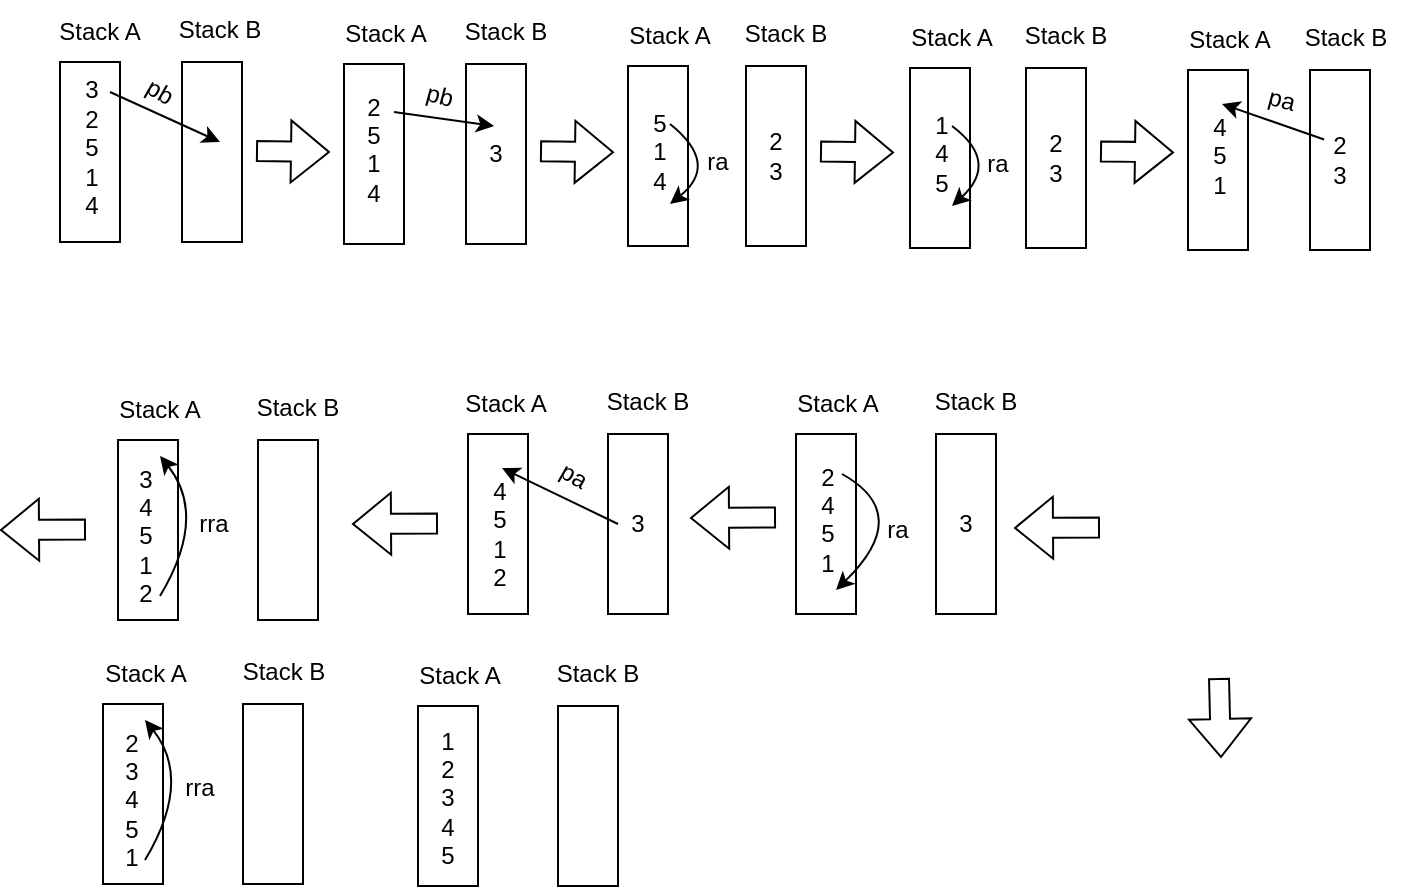<mxfile version="26.2.14">
  <diagram name="Page-1" id="JHkMMfTYENx-ZfjOI_LQ">
    <mxGraphModel dx="651" dy="329" grid="1" gridSize="10" guides="1" tooltips="1" connect="1" arrows="1" fold="1" page="1" pageScale="1" pageWidth="827" pageHeight="1169" math="0" shadow="0">
      <root>
        <mxCell id="0" />
        <mxCell id="1" parent="0" />
        <mxCell id="4P7MWwu41EraKO95r6xE-1" value="" style="rounded=0;whiteSpace=wrap;html=1;" vertex="1" parent="1">
          <mxGeometry x="70" y="70" width="30" height="90" as="geometry" />
        </mxCell>
        <mxCell id="4P7MWwu41EraKO95r6xE-3" value="Stack A" style="text;html=1;align=center;verticalAlign=middle;whiteSpace=wrap;rounded=0;" vertex="1" parent="1">
          <mxGeometry x="60" y="40" width="60" height="30" as="geometry" />
        </mxCell>
        <mxCell id="4P7MWwu41EraKO95r6xE-4" value="Stack B" style="text;html=1;align=center;verticalAlign=middle;whiteSpace=wrap;rounded=0;" vertex="1" parent="1">
          <mxGeometry x="120" y="39" width="60" height="30" as="geometry" />
        </mxCell>
        <mxCell id="4P7MWwu41EraKO95r6xE-9" value="3&lt;div&gt;2&lt;/div&gt;&lt;div&gt;5&lt;/div&gt;&lt;div&gt;1&lt;/div&gt;&lt;div&gt;4&lt;/div&gt;&lt;div&gt;&lt;br&gt;&lt;/div&gt;" style="text;html=1;align=center;verticalAlign=middle;whiteSpace=wrap;rounded=0;" vertex="1" parent="1">
          <mxGeometry x="71" y="82" width="30" height="76" as="geometry" />
        </mxCell>
        <mxCell id="4P7MWwu41EraKO95r6xE-11" value="" style="rounded=0;whiteSpace=wrap;html=1;" vertex="1" parent="1">
          <mxGeometry x="131" y="70" width="30" height="90" as="geometry" />
        </mxCell>
        <mxCell id="4P7MWwu41EraKO95r6xE-12" value="" style="shape=flexArrow;endArrow=classic;html=1;rounded=0;" edge="1" parent="1">
          <mxGeometry width="50" height="50" relative="1" as="geometry">
            <mxPoint x="168" y="114.5" as="sourcePoint" />
            <mxPoint x="205" y="115" as="targetPoint" />
          </mxGeometry>
        </mxCell>
        <mxCell id="4P7MWwu41EraKO95r6xE-13" value="pb" style="text;html=1;align=center;verticalAlign=middle;whiteSpace=wrap;rounded=0;rotation=30;" vertex="1" parent="1">
          <mxGeometry x="90" y="70" width="60" height="30" as="geometry" />
        </mxCell>
        <mxCell id="4P7MWwu41EraKO95r6xE-22" value="" style="rounded=0;whiteSpace=wrap;html=1;" vertex="1" parent="1">
          <mxGeometry x="212" y="71" width="30" height="90" as="geometry" />
        </mxCell>
        <mxCell id="4P7MWwu41EraKO95r6xE-23" value="Stack A" style="text;html=1;align=center;verticalAlign=middle;whiteSpace=wrap;rounded=0;" vertex="1" parent="1">
          <mxGeometry x="203" y="41" width="60" height="30" as="geometry" />
        </mxCell>
        <mxCell id="4P7MWwu41EraKO95r6xE-24" value="Stack B" style="text;html=1;align=center;verticalAlign=middle;whiteSpace=wrap;rounded=0;" vertex="1" parent="1">
          <mxGeometry x="263" y="40" width="60" height="30" as="geometry" />
        </mxCell>
        <mxCell id="4P7MWwu41EraKO95r6xE-25" value="&lt;span style=&quot;background-color: transparent; color: light-dark(rgb(0, 0, 0), rgb(255, 255, 255));&quot;&gt;2&lt;/span&gt;&lt;div&gt;5&lt;/div&gt;&lt;div&gt;1&lt;/div&gt;&lt;div&gt;4&lt;/div&gt;&lt;div&gt;&lt;br&gt;&lt;/div&gt;" style="text;html=1;align=center;verticalAlign=middle;whiteSpace=wrap;rounded=0;" vertex="1" parent="1">
          <mxGeometry x="212" y="83" width="30" height="76" as="geometry" />
        </mxCell>
        <mxCell id="4P7MWwu41EraKO95r6xE-26" value="" style="rounded=0;whiteSpace=wrap;html=1;" vertex="1" parent="1">
          <mxGeometry x="273" y="71" width="30" height="90" as="geometry" />
        </mxCell>
        <mxCell id="4P7MWwu41EraKO95r6xE-29" value="3" style="text;html=1;align=center;verticalAlign=middle;whiteSpace=wrap;rounded=0;" vertex="1" parent="1">
          <mxGeometry x="278" y="101" width="20" height="30" as="geometry" />
        </mxCell>
        <mxCell id="4P7MWwu41EraKO95r6xE-30" value="" style="endArrow=classic;html=1;rounded=0;" edge="1" parent="1">
          <mxGeometry width="50" height="50" relative="1" as="geometry">
            <mxPoint x="95" y="85" as="sourcePoint" />
            <mxPoint x="150" y="110" as="targetPoint" />
          </mxGeometry>
        </mxCell>
        <mxCell id="4P7MWwu41EraKO95r6xE-38" value="" style="endArrow=classic;html=1;rounded=0;entryX=1;entryY=0.75;entryDx=0;entryDy=0;" edge="1" parent="1" target="4P7MWwu41EraKO95r6xE-39">
          <mxGeometry width="50" height="50" relative="1" as="geometry">
            <mxPoint x="237" y="95" as="sourcePoint" />
            <mxPoint x="294.2" y="104.21" as="targetPoint" />
          </mxGeometry>
        </mxCell>
        <mxCell id="4P7MWwu41EraKO95r6xE-39" value="pb" style="text;html=1;align=center;verticalAlign=middle;whiteSpace=wrap;rounded=0;rotation=15;" vertex="1" parent="1">
          <mxGeometry x="230" y="72" width="60" height="30" as="geometry" />
        </mxCell>
        <mxCell id="4P7MWwu41EraKO95r6xE-55" value="" style="rounded=0;whiteSpace=wrap;html=1;" vertex="1" parent="1">
          <mxGeometry x="354" y="72" width="30" height="90" as="geometry" />
        </mxCell>
        <mxCell id="4P7MWwu41EraKO95r6xE-56" value="Stack A" style="text;html=1;align=center;verticalAlign=middle;whiteSpace=wrap;rounded=0;" vertex="1" parent="1">
          <mxGeometry x="345" y="42" width="60" height="30" as="geometry" />
        </mxCell>
        <mxCell id="4P7MWwu41EraKO95r6xE-57" value="Stack B" style="text;html=1;align=center;verticalAlign=middle;whiteSpace=wrap;rounded=0;" vertex="1" parent="1">
          <mxGeometry x="403" y="41" width="60" height="30" as="geometry" />
        </mxCell>
        <mxCell id="4P7MWwu41EraKO95r6xE-58" value="&lt;span style=&quot;background-color: transparent; color: light-dark(rgb(0, 0, 0), rgb(255, 255, 255));&quot;&gt;5&lt;/span&gt;&lt;div&gt;1&lt;/div&gt;&lt;div&gt;4&lt;/div&gt;&lt;div&gt;&lt;br&gt;&lt;/div&gt;" style="text;html=1;align=center;verticalAlign=middle;whiteSpace=wrap;rounded=0;" vertex="1" parent="1">
          <mxGeometry x="355" y="84" width="30" height="76" as="geometry" />
        </mxCell>
        <mxCell id="4P7MWwu41EraKO95r6xE-59" value="" style="rounded=0;whiteSpace=wrap;html=1;" vertex="1" parent="1">
          <mxGeometry x="413" y="72" width="30" height="90" as="geometry" />
        </mxCell>
        <mxCell id="4P7MWwu41EraKO95r6xE-61" value="2&lt;div&gt;3&lt;/div&gt;" style="text;html=1;align=center;verticalAlign=middle;whiteSpace=wrap;rounded=0;" vertex="1" parent="1">
          <mxGeometry x="418" y="102" width="20" height="30" as="geometry" />
        </mxCell>
        <mxCell id="4P7MWwu41EraKO95r6xE-74" value="" style="curved=1;endArrow=classic;html=1;rounded=0;" edge="1" parent="1">
          <mxGeometry width="50" height="50" relative="1" as="geometry">
            <mxPoint x="375" y="101" as="sourcePoint" />
            <mxPoint x="375" y="141" as="targetPoint" />
            <Array as="points">
              <mxPoint x="400" y="121" />
            </Array>
          </mxGeometry>
        </mxCell>
        <mxCell id="4P7MWwu41EraKO95r6xE-75" value="ra" style="text;html=1;align=center;verticalAlign=middle;whiteSpace=wrap;rounded=0;" vertex="1" parent="1">
          <mxGeometry x="369" y="105" width="60" height="30" as="geometry" />
        </mxCell>
        <mxCell id="4P7MWwu41EraKO95r6xE-76" value="" style="rounded=0;whiteSpace=wrap;html=1;" vertex="1" parent="1">
          <mxGeometry x="495" y="73" width="30" height="90" as="geometry" />
        </mxCell>
        <mxCell id="4P7MWwu41EraKO95r6xE-77" value="Stack A" style="text;html=1;align=center;verticalAlign=middle;whiteSpace=wrap;rounded=0;" vertex="1" parent="1">
          <mxGeometry x="486" y="43" width="60" height="30" as="geometry" />
        </mxCell>
        <mxCell id="4P7MWwu41EraKO95r6xE-78" value="Stack B" style="text;html=1;align=center;verticalAlign=middle;whiteSpace=wrap;rounded=0;" vertex="1" parent="1">
          <mxGeometry x="543" y="42" width="60" height="30" as="geometry" />
        </mxCell>
        <mxCell id="4P7MWwu41EraKO95r6xE-79" value="&lt;span style=&quot;background-color: transparent; color: light-dark(rgb(0, 0, 0), rgb(255, 255, 255));&quot;&gt;1&lt;/span&gt;&lt;div data-l-s=&quot;14385&quot;&gt;4&lt;/div&gt;&lt;div&gt;5&lt;/div&gt;" style="text;html=1;align=center;verticalAlign=middle;whiteSpace=wrap;rounded=0;" vertex="1" parent="1">
          <mxGeometry x="496" y="78" width="30" height="76" as="geometry" />
        </mxCell>
        <mxCell id="4P7MWwu41EraKO95r6xE-80" value="" style="rounded=0;whiteSpace=wrap;html=1;" vertex="1" parent="1">
          <mxGeometry x="553" y="73" width="30" height="90" as="geometry" />
        </mxCell>
        <mxCell id="4P7MWwu41EraKO95r6xE-81" value="" style="shape=flexArrow;endArrow=classic;html=1;rounded=0;" edge="1" parent="1">
          <mxGeometry width="50" height="50" relative="1" as="geometry">
            <mxPoint x="649.5" y="378" as="sourcePoint" />
            <mxPoint x="650.5" y="418" as="targetPoint" />
          </mxGeometry>
        </mxCell>
        <mxCell id="4P7MWwu41EraKO95r6xE-82" value="2&lt;div&gt;3&lt;/div&gt;" style="text;html=1;align=center;verticalAlign=middle;whiteSpace=wrap;rounded=0;" vertex="1" parent="1">
          <mxGeometry x="558" y="103" width="20" height="30" as="geometry" />
        </mxCell>
        <mxCell id="4P7MWwu41EraKO95r6xE-83" value="" style="curved=1;endArrow=classic;html=1;rounded=0;" edge="1" parent="1">
          <mxGeometry width="50" height="50" relative="1" as="geometry">
            <mxPoint x="516" y="102" as="sourcePoint" />
            <mxPoint x="516" y="142" as="targetPoint" />
            <Array as="points">
              <mxPoint x="540" y="120" />
            </Array>
          </mxGeometry>
        </mxCell>
        <mxCell id="4P7MWwu41EraKO95r6xE-84" value="ra" style="text;html=1;align=center;verticalAlign=middle;whiteSpace=wrap;rounded=0;" vertex="1" parent="1">
          <mxGeometry x="509" y="106" width="60" height="30" as="geometry" />
        </mxCell>
        <mxCell id="4P7MWwu41EraKO95r6xE-85" value="" style="rounded=0;whiteSpace=wrap;html=1;" vertex="1" parent="1">
          <mxGeometry x="634" y="74" width="30" height="90" as="geometry" />
        </mxCell>
        <mxCell id="4P7MWwu41EraKO95r6xE-86" value="Stack A" style="text;html=1;align=center;verticalAlign=middle;whiteSpace=wrap;rounded=0;" vertex="1" parent="1">
          <mxGeometry x="625" y="44" width="60" height="30" as="geometry" />
        </mxCell>
        <mxCell id="4P7MWwu41EraKO95r6xE-87" value="Stack B" style="text;html=1;align=center;verticalAlign=middle;whiteSpace=wrap;rounded=0;" vertex="1" parent="1">
          <mxGeometry x="683" y="43" width="60" height="30" as="geometry" />
        </mxCell>
        <mxCell id="4P7MWwu41EraKO95r6xE-88" value="4&lt;div&gt;5&lt;/div&gt;&lt;div&gt;1&lt;br&gt;&lt;div&gt;&lt;br&gt;&lt;/div&gt;&lt;/div&gt;" style="text;html=1;align=center;verticalAlign=middle;whiteSpace=wrap;rounded=0;" vertex="1" parent="1">
          <mxGeometry x="635" y="86" width="30" height="76" as="geometry" />
        </mxCell>
        <mxCell id="4P7MWwu41EraKO95r6xE-89" value="" style="rounded=0;whiteSpace=wrap;html=1;" vertex="1" parent="1">
          <mxGeometry x="695" y="74" width="30" height="90" as="geometry" />
        </mxCell>
        <mxCell id="4P7MWwu41EraKO95r6xE-91" value="2&lt;div&gt;3&lt;/div&gt;" style="text;html=1;align=center;verticalAlign=middle;whiteSpace=wrap;rounded=0;" vertex="1" parent="1">
          <mxGeometry x="700" y="104" width="20" height="30" as="geometry" />
        </mxCell>
        <mxCell id="4P7MWwu41EraKO95r6xE-94" value="" style="endArrow=classic;html=1;rounded=0;exitX=0.103;exitY=0.158;exitDx=0;exitDy=0;exitPerimeter=0;" edge="1" parent="1" source="4P7MWwu41EraKO95r6xE-91">
          <mxGeometry width="50" height="50" relative="1" as="geometry">
            <mxPoint x="713" y="112" as="sourcePoint" />
            <mxPoint x="651" y="91" as="targetPoint" />
          </mxGeometry>
        </mxCell>
        <mxCell id="4P7MWwu41EraKO95r6xE-95" value="pa" style="text;html=1;align=center;verticalAlign=middle;whiteSpace=wrap;rounded=0;rotation=15;" vertex="1" parent="1">
          <mxGeometry x="651" y="74" width="60" height="30" as="geometry" />
        </mxCell>
        <mxCell id="4P7MWwu41EraKO95r6xE-96" value="" style="rounded=0;whiteSpace=wrap;html=1;" vertex="1" parent="1">
          <mxGeometry x="438" y="256" width="30" height="90" as="geometry" />
        </mxCell>
        <mxCell id="4P7MWwu41EraKO95r6xE-97" value="Stack A" style="text;html=1;align=center;verticalAlign=middle;whiteSpace=wrap;rounded=0;" vertex="1" parent="1">
          <mxGeometry x="429" y="226" width="60" height="30" as="geometry" />
        </mxCell>
        <mxCell id="4P7MWwu41EraKO95r6xE-98" value="Stack B" style="text;html=1;align=center;verticalAlign=middle;whiteSpace=wrap;rounded=0;" vertex="1" parent="1">
          <mxGeometry x="498" y="225" width="60" height="30" as="geometry" />
        </mxCell>
        <mxCell id="4P7MWwu41EraKO95r6xE-99" value="&lt;span style=&quot;background-color: transparent; color: light-dark(rgb(0, 0, 0), rgb(255, 255, 255));&quot;&gt;2&lt;/span&gt;&lt;div&gt;4&lt;/div&gt;&lt;div&gt;5&lt;/div&gt;&lt;div&gt;1&lt;br&gt;&lt;div&gt;&lt;br&gt;&lt;/div&gt;&lt;/div&gt;" style="text;html=1;align=center;verticalAlign=middle;whiteSpace=wrap;rounded=0;" vertex="1" parent="1">
          <mxGeometry x="439" y="268" width="30" height="76" as="geometry" />
        </mxCell>
        <mxCell id="4P7MWwu41EraKO95r6xE-100" value="" style="rounded=0;whiteSpace=wrap;html=1;" vertex="1" parent="1">
          <mxGeometry x="508" y="256" width="30" height="90" as="geometry" />
        </mxCell>
        <mxCell id="4P7MWwu41EraKO95r6xE-101" value="" style="shape=flexArrow;endArrow=classic;html=1;rounded=0;" edge="1" parent="1">
          <mxGeometry width="50" height="50" relative="1" as="geometry">
            <mxPoint x="590" y="302.75" as="sourcePoint" />
            <mxPoint x="547" y="303" as="targetPoint" />
          </mxGeometry>
        </mxCell>
        <mxCell id="4P7MWwu41EraKO95r6xE-102" value="&lt;div&gt;3&lt;/div&gt;" style="text;html=1;align=center;verticalAlign=middle;whiteSpace=wrap;rounded=0;" vertex="1" parent="1">
          <mxGeometry x="513" y="286" width="20" height="30" as="geometry" />
        </mxCell>
        <mxCell id="4P7MWwu41EraKO95r6xE-103" value="" style="curved=1;endArrow=classic;html=1;rounded=0;entryX=0.533;entryY=0.908;entryDx=0;entryDy=0;entryPerimeter=0;" edge="1" parent="1">
          <mxGeometry width="50" height="50" relative="1" as="geometry">
            <mxPoint x="461" y="276" as="sourcePoint" />
            <mxPoint x="457.99" y="334.008" as="targetPoint" />
            <Array as="points">
              <mxPoint x="497" y="296" />
            </Array>
          </mxGeometry>
        </mxCell>
        <mxCell id="4P7MWwu41EraKO95r6xE-104" value="ra" style="text;html=1;align=center;verticalAlign=middle;whiteSpace=wrap;rounded=0;" vertex="1" parent="1">
          <mxGeometry x="459" y="289" width="60" height="30" as="geometry" />
        </mxCell>
        <mxCell id="4P7MWwu41EraKO95r6xE-105" value="" style="rounded=0;whiteSpace=wrap;html=1;" vertex="1" parent="1">
          <mxGeometry x="274" y="256" width="30" height="90" as="geometry" />
        </mxCell>
        <mxCell id="4P7MWwu41EraKO95r6xE-106" value="Stack A" style="text;html=1;align=center;verticalAlign=middle;whiteSpace=wrap;rounded=0;" vertex="1" parent="1">
          <mxGeometry x="263" y="226" width="60" height="30" as="geometry" />
        </mxCell>
        <mxCell id="4P7MWwu41EraKO95r6xE-107" value="Stack B" style="text;html=1;align=center;verticalAlign=middle;whiteSpace=wrap;rounded=0;" vertex="1" parent="1">
          <mxGeometry x="334" y="225" width="60" height="30" as="geometry" />
        </mxCell>
        <mxCell id="4P7MWwu41EraKO95r6xE-108" value="&lt;div&gt;&lt;div&gt;4&lt;/div&gt;&lt;/div&gt;&lt;div&gt;5&lt;/div&gt;&lt;div&gt;1&lt;/div&gt;&lt;div&gt;2&lt;/div&gt;" style="text;html=1;align=center;verticalAlign=middle;whiteSpace=wrap;rounded=0;" vertex="1" parent="1">
          <mxGeometry x="275" y="268" width="30" height="76" as="geometry" />
        </mxCell>
        <mxCell id="4P7MWwu41EraKO95r6xE-109" value="" style="rounded=0;whiteSpace=wrap;html=1;" vertex="1" parent="1">
          <mxGeometry x="344" y="256" width="30" height="90" as="geometry" />
        </mxCell>
        <mxCell id="4P7MWwu41EraKO95r6xE-110" value="3" style="text;html=1;align=center;verticalAlign=middle;whiteSpace=wrap;rounded=0;" vertex="1" parent="1">
          <mxGeometry x="349" y="286" width="20" height="30" as="geometry" />
        </mxCell>
        <mxCell id="4P7MWwu41EraKO95r6xE-111" value="" style="endArrow=classic;html=1;rounded=0;exitX=0;exitY=0.5;exitDx=0;exitDy=0;" edge="1" parent="1" source="4P7MWwu41EraKO95r6xE-110">
          <mxGeometry width="50" height="50" relative="1" as="geometry">
            <mxPoint x="353" y="294" as="sourcePoint" />
            <mxPoint x="291" y="273" as="targetPoint" />
          </mxGeometry>
        </mxCell>
        <mxCell id="4P7MWwu41EraKO95r6xE-112" value="pa" style="text;html=1;align=center;verticalAlign=middle;whiteSpace=wrap;rounded=0;rotation=30;" vertex="1" parent="1">
          <mxGeometry x="297" y="262" width="60" height="30" as="geometry" />
        </mxCell>
        <mxCell id="4P7MWwu41EraKO95r6xE-113" value="" style="shape=flexArrow;endArrow=classic;html=1;rounded=0;" edge="1" parent="1">
          <mxGeometry width="50" height="50" relative="1" as="geometry">
            <mxPoint x="259" y="300.75" as="sourcePoint" />
            <mxPoint x="216" y="301" as="targetPoint" />
          </mxGeometry>
        </mxCell>
        <mxCell id="4P7MWwu41EraKO95r6xE-114" value="" style="shape=flexArrow;endArrow=classic;html=1;rounded=0;" edge="1" parent="1">
          <mxGeometry width="50" height="50" relative="1" as="geometry">
            <mxPoint x="428" y="297.75" as="sourcePoint" />
            <mxPoint x="385" y="298" as="targetPoint" />
          </mxGeometry>
        </mxCell>
        <mxCell id="4P7MWwu41EraKO95r6xE-115" value="" style="rounded=0;whiteSpace=wrap;html=1;" vertex="1" parent="1">
          <mxGeometry x="99" y="259" width="30" height="90" as="geometry" />
        </mxCell>
        <mxCell id="4P7MWwu41EraKO95r6xE-116" value="Stack A" style="text;html=1;align=center;verticalAlign=middle;whiteSpace=wrap;rounded=0;" vertex="1" parent="1">
          <mxGeometry x="90" y="229" width="60" height="30" as="geometry" />
        </mxCell>
        <mxCell id="4P7MWwu41EraKO95r6xE-117" value="Stack B" style="text;html=1;align=center;verticalAlign=middle;whiteSpace=wrap;rounded=0;" vertex="1" parent="1">
          <mxGeometry x="159" y="228" width="60" height="30" as="geometry" />
        </mxCell>
        <mxCell id="4P7MWwu41EraKO95r6xE-118" value="&lt;div&gt;&lt;div&gt;3&lt;/div&gt;&lt;/div&gt;&lt;div&gt;4&lt;/div&gt;&lt;div&gt;5&lt;/div&gt;&lt;div&gt;1&lt;/div&gt;&lt;div&gt;2&lt;/div&gt;" style="text;html=1;align=center;verticalAlign=middle;whiteSpace=wrap;rounded=0;" vertex="1" parent="1">
          <mxGeometry x="98" y="269" width="30" height="76" as="geometry" />
        </mxCell>
        <mxCell id="4P7MWwu41EraKO95r6xE-119" value="" style="rounded=0;whiteSpace=wrap;html=1;" vertex="1" parent="1">
          <mxGeometry x="169" y="259" width="30" height="90" as="geometry" />
        </mxCell>
        <mxCell id="4P7MWwu41EraKO95r6xE-123" value="" style="shape=flexArrow;endArrow=classic;html=1;rounded=0;" edge="1" parent="1">
          <mxGeometry width="50" height="50" relative="1" as="geometry">
            <mxPoint x="83" y="303.75" as="sourcePoint" />
            <mxPoint x="40" y="304" as="targetPoint" />
          </mxGeometry>
        </mxCell>
        <mxCell id="4P7MWwu41EraKO95r6xE-124" value="" style="curved=1;endArrow=classic;html=1;rounded=0;" edge="1" parent="1">
          <mxGeometry width="50" height="50" relative="1" as="geometry">
            <mxPoint x="120" y="337" as="sourcePoint" />
            <mxPoint x="120" y="267" as="targetPoint" />
            <Array as="points">
              <mxPoint x="144" y="297" />
            </Array>
          </mxGeometry>
        </mxCell>
        <mxCell id="4P7MWwu41EraKO95r6xE-125" value="rra" style="text;html=1;align=center;verticalAlign=middle;whiteSpace=wrap;rounded=0;" vertex="1" parent="1">
          <mxGeometry x="117" y="286" width="60" height="30" as="geometry" />
        </mxCell>
        <mxCell id="4P7MWwu41EraKO95r6xE-126" value="" style="rounded=0;whiteSpace=wrap;html=1;" vertex="1" parent="1">
          <mxGeometry x="91.5" y="391" width="30" height="90" as="geometry" />
        </mxCell>
        <mxCell id="4P7MWwu41EraKO95r6xE-127" value="Stack A" style="text;html=1;align=center;verticalAlign=middle;whiteSpace=wrap;rounded=0;" vertex="1" parent="1">
          <mxGeometry x="82.5" y="361" width="60" height="30" as="geometry" />
        </mxCell>
        <mxCell id="4P7MWwu41EraKO95r6xE-128" value="Stack B" style="text;html=1;align=center;verticalAlign=middle;whiteSpace=wrap;rounded=0;" vertex="1" parent="1">
          <mxGeometry x="151.5" y="360" width="60" height="30" as="geometry" />
        </mxCell>
        <mxCell id="4P7MWwu41EraKO95r6xE-129" value="&lt;div&gt;&lt;div data-l-s=&quot;68805&quot;&gt;2&lt;/div&gt;&lt;div data-l-s=&quot;68805&quot;&gt;3&lt;/div&gt;&lt;/div&gt;&lt;div&gt;4&lt;/div&gt;&lt;div&gt;5&lt;/div&gt;&lt;div&gt;1&lt;/div&gt;" style="text;html=1;align=center;verticalAlign=middle;whiteSpace=wrap;rounded=0;" vertex="1" parent="1">
          <mxGeometry x="90.5" y="401" width="30" height="76" as="geometry" />
        </mxCell>
        <mxCell id="4P7MWwu41EraKO95r6xE-130" value="" style="rounded=0;whiteSpace=wrap;html=1;" vertex="1" parent="1">
          <mxGeometry x="161.5" y="391" width="30" height="90" as="geometry" />
        </mxCell>
        <mxCell id="4P7MWwu41EraKO95r6xE-131" value="" style="curved=1;endArrow=classic;html=1;rounded=0;" edge="1" parent="1">
          <mxGeometry width="50" height="50" relative="1" as="geometry">
            <mxPoint x="112.5" y="469" as="sourcePoint" />
            <mxPoint x="112.5" y="399" as="targetPoint" />
            <Array as="points">
              <mxPoint x="136.5" y="429" />
            </Array>
          </mxGeometry>
        </mxCell>
        <mxCell id="4P7MWwu41EraKO95r6xE-132" value="rra" style="text;html=1;align=center;verticalAlign=middle;whiteSpace=wrap;rounded=0;" vertex="1" parent="1">
          <mxGeometry x="109.5" y="418" width="60" height="30" as="geometry" />
        </mxCell>
        <mxCell id="4P7MWwu41EraKO95r6xE-133" value="" style="rounded=0;whiteSpace=wrap;html=1;" vertex="1" parent="1">
          <mxGeometry x="249" y="392" width="30" height="90" as="geometry" />
        </mxCell>
        <mxCell id="4P7MWwu41EraKO95r6xE-134" value="Stack A" style="text;html=1;align=center;verticalAlign=middle;whiteSpace=wrap;rounded=0;" vertex="1" parent="1">
          <mxGeometry x="240" y="362" width="60" height="30" as="geometry" />
        </mxCell>
        <mxCell id="4P7MWwu41EraKO95r6xE-135" value="Stack B" style="text;html=1;align=center;verticalAlign=middle;whiteSpace=wrap;rounded=0;" vertex="1" parent="1">
          <mxGeometry x="309" y="361" width="60" height="30" as="geometry" />
        </mxCell>
        <mxCell id="4P7MWwu41EraKO95r6xE-136" value="1&lt;div&gt;2&lt;/div&gt;&lt;div&gt;3&lt;/div&gt;&lt;div&gt;4&lt;/div&gt;&lt;div&gt;5&lt;/div&gt;" style="text;html=1;align=center;verticalAlign=middle;whiteSpace=wrap;rounded=0;" vertex="1" parent="1">
          <mxGeometry x="249" y="400" width="30" height="76" as="geometry" />
        </mxCell>
        <mxCell id="4P7MWwu41EraKO95r6xE-137" value="" style="rounded=0;whiteSpace=wrap;html=1;" vertex="1" parent="1">
          <mxGeometry x="319" y="392" width="30" height="90" as="geometry" />
        </mxCell>
        <mxCell id="4P7MWwu41EraKO95r6xE-140" value="" style="shape=flexArrow;endArrow=classic;html=1;rounded=0;" edge="1" parent="1">
          <mxGeometry width="50" height="50" relative="1" as="geometry">
            <mxPoint x="310" y="114.66" as="sourcePoint" />
            <mxPoint x="347" y="115.16" as="targetPoint" />
          </mxGeometry>
        </mxCell>
        <mxCell id="4P7MWwu41EraKO95r6xE-141" value="" style="shape=flexArrow;endArrow=classic;html=1;rounded=0;" edge="1" parent="1">
          <mxGeometry width="50" height="50" relative="1" as="geometry">
            <mxPoint x="450" y="114.71" as="sourcePoint" />
            <mxPoint x="487" y="115.21" as="targetPoint" />
          </mxGeometry>
        </mxCell>
        <mxCell id="4P7MWwu41EraKO95r6xE-142" value="" style="shape=flexArrow;endArrow=classic;html=1;rounded=0;" edge="1" parent="1">
          <mxGeometry width="50" height="50" relative="1" as="geometry">
            <mxPoint x="590" y="114.7" as="sourcePoint" />
            <mxPoint x="627" y="115.2" as="targetPoint" />
          </mxGeometry>
        </mxCell>
      </root>
    </mxGraphModel>
  </diagram>
</mxfile>
